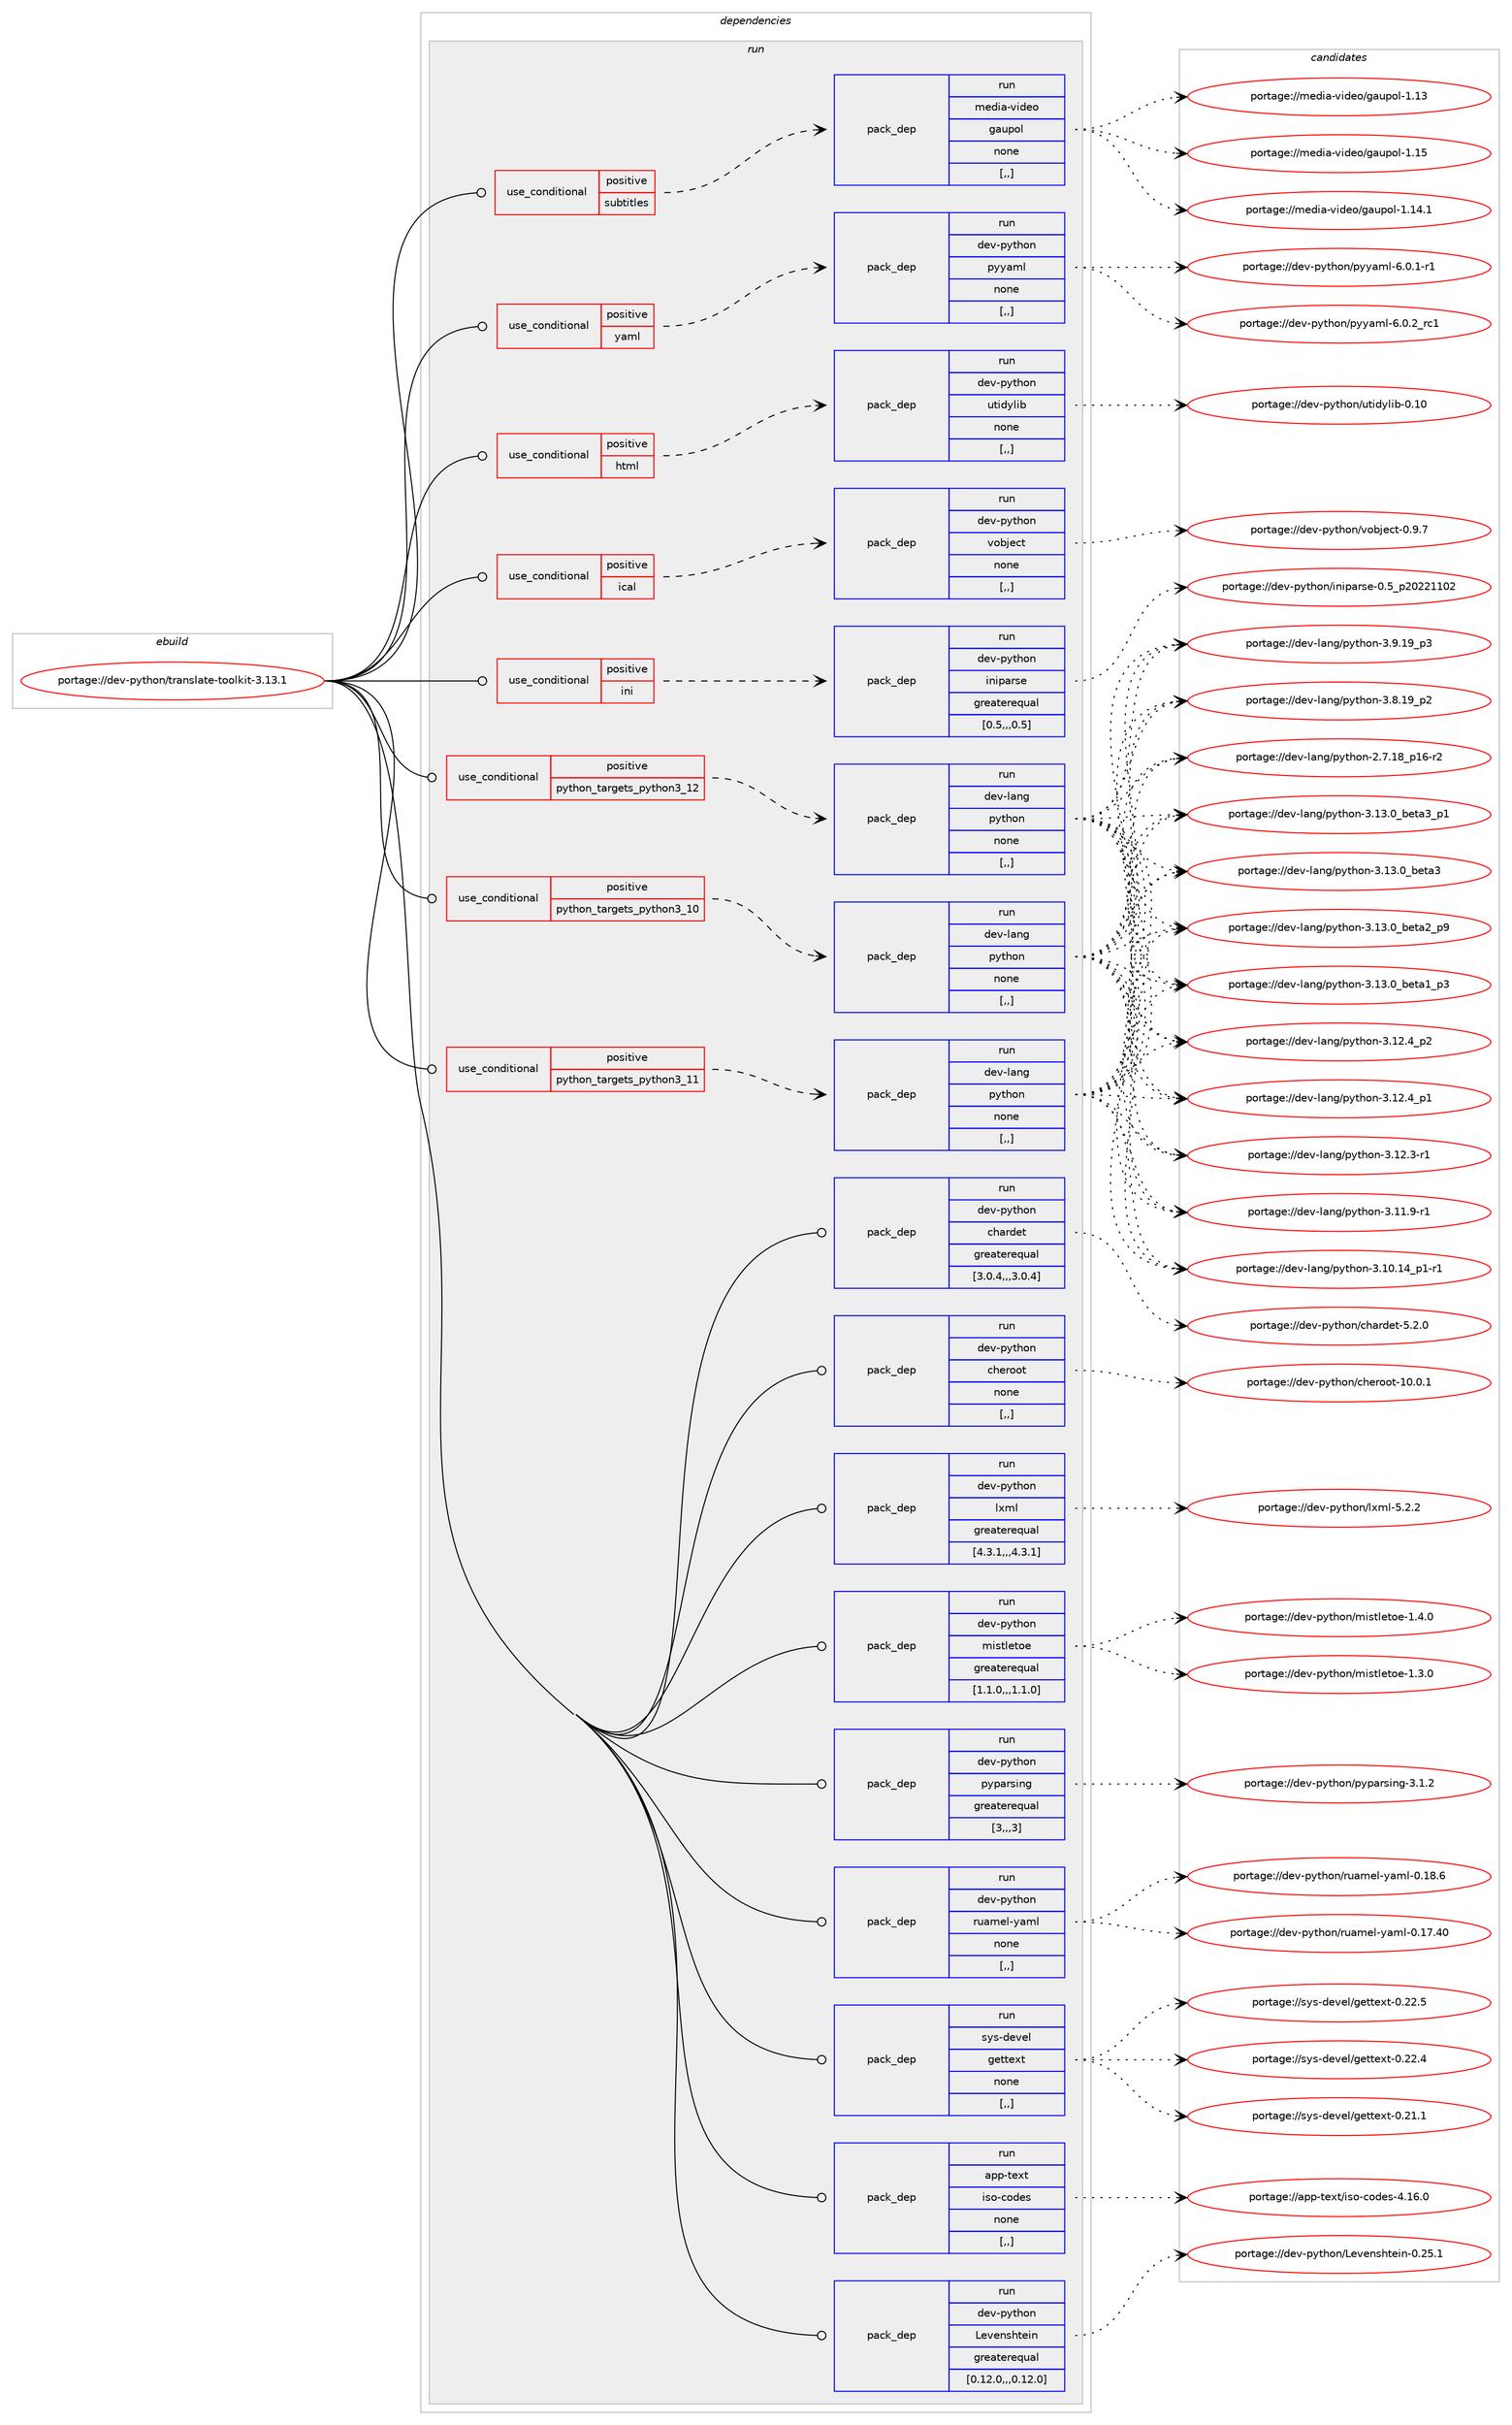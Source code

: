 digraph prolog {

# *************
# Graph options
# *************

newrank=true;
concentrate=true;
compound=true;
graph [rankdir=LR,fontname=Helvetica,fontsize=10,ranksep=1.5];#, ranksep=2.5, nodesep=0.2];
edge  [arrowhead=vee];
node  [fontname=Helvetica,fontsize=10];

# **********
# The ebuild
# **********

subgraph cluster_leftcol {
color=gray;
label=<<i>ebuild</i>>;
id [label="portage://dev-python/translate-toolkit-3.13.1", color=red, width=4, href="../dev-python/translate-toolkit-3.13.1.svg"];
}

# ****************
# The dependencies
# ****************

subgraph cluster_midcol {
color=gray;
label=<<i>dependencies</i>>;
subgraph cluster_compile {
fillcolor="#eeeeee";
style=filled;
label=<<i>compile</i>>;
}
subgraph cluster_compileandrun {
fillcolor="#eeeeee";
style=filled;
label=<<i>compile and run</i>>;
}
subgraph cluster_run {
fillcolor="#eeeeee";
style=filled;
label=<<i>run</i>>;
subgraph cond40394 {
dependency165413 [label=<<TABLE BORDER="0" CELLBORDER="1" CELLSPACING="0" CELLPADDING="4"><TR><TD ROWSPAN="3" CELLPADDING="10">use_conditional</TD></TR><TR><TD>positive</TD></TR><TR><TD>html</TD></TR></TABLE>>, shape=none, color=red];
subgraph pack123746 {
dependency165414 [label=<<TABLE BORDER="0" CELLBORDER="1" CELLSPACING="0" CELLPADDING="4" WIDTH="220"><TR><TD ROWSPAN="6" CELLPADDING="30">pack_dep</TD></TR><TR><TD WIDTH="110">run</TD></TR><TR><TD>dev-python</TD></TR><TR><TD>utidylib</TD></TR><TR><TD>none</TD></TR><TR><TD>[,,]</TD></TR></TABLE>>, shape=none, color=blue];
}
dependency165413:e -> dependency165414:w [weight=20,style="dashed",arrowhead="vee"];
}
id:e -> dependency165413:w [weight=20,style="solid",arrowhead="odot"];
subgraph cond40395 {
dependency165415 [label=<<TABLE BORDER="0" CELLBORDER="1" CELLSPACING="0" CELLPADDING="4"><TR><TD ROWSPAN="3" CELLPADDING="10">use_conditional</TD></TR><TR><TD>positive</TD></TR><TR><TD>ical</TD></TR></TABLE>>, shape=none, color=red];
subgraph pack123747 {
dependency165416 [label=<<TABLE BORDER="0" CELLBORDER="1" CELLSPACING="0" CELLPADDING="4" WIDTH="220"><TR><TD ROWSPAN="6" CELLPADDING="30">pack_dep</TD></TR><TR><TD WIDTH="110">run</TD></TR><TR><TD>dev-python</TD></TR><TR><TD>vobject</TD></TR><TR><TD>none</TD></TR><TR><TD>[,,]</TD></TR></TABLE>>, shape=none, color=blue];
}
dependency165415:e -> dependency165416:w [weight=20,style="dashed",arrowhead="vee"];
}
id:e -> dependency165415:w [weight=20,style="solid",arrowhead="odot"];
subgraph cond40396 {
dependency165417 [label=<<TABLE BORDER="0" CELLBORDER="1" CELLSPACING="0" CELLPADDING="4"><TR><TD ROWSPAN="3" CELLPADDING="10">use_conditional</TD></TR><TR><TD>positive</TD></TR><TR><TD>ini</TD></TR></TABLE>>, shape=none, color=red];
subgraph pack123748 {
dependency165418 [label=<<TABLE BORDER="0" CELLBORDER="1" CELLSPACING="0" CELLPADDING="4" WIDTH="220"><TR><TD ROWSPAN="6" CELLPADDING="30">pack_dep</TD></TR><TR><TD WIDTH="110">run</TD></TR><TR><TD>dev-python</TD></TR><TR><TD>iniparse</TD></TR><TR><TD>greaterequal</TD></TR><TR><TD>[0.5,,,0.5]</TD></TR></TABLE>>, shape=none, color=blue];
}
dependency165417:e -> dependency165418:w [weight=20,style="dashed",arrowhead="vee"];
}
id:e -> dependency165417:w [weight=20,style="solid",arrowhead="odot"];
subgraph cond40397 {
dependency165419 [label=<<TABLE BORDER="0" CELLBORDER="1" CELLSPACING="0" CELLPADDING="4"><TR><TD ROWSPAN="3" CELLPADDING="10">use_conditional</TD></TR><TR><TD>positive</TD></TR><TR><TD>python_targets_python3_10</TD></TR></TABLE>>, shape=none, color=red];
subgraph pack123749 {
dependency165420 [label=<<TABLE BORDER="0" CELLBORDER="1" CELLSPACING="0" CELLPADDING="4" WIDTH="220"><TR><TD ROWSPAN="6" CELLPADDING="30">pack_dep</TD></TR><TR><TD WIDTH="110">run</TD></TR><TR><TD>dev-lang</TD></TR><TR><TD>python</TD></TR><TR><TD>none</TD></TR><TR><TD>[,,]</TD></TR></TABLE>>, shape=none, color=blue];
}
dependency165419:e -> dependency165420:w [weight=20,style="dashed",arrowhead="vee"];
}
id:e -> dependency165419:w [weight=20,style="solid",arrowhead="odot"];
subgraph cond40398 {
dependency165421 [label=<<TABLE BORDER="0" CELLBORDER="1" CELLSPACING="0" CELLPADDING="4"><TR><TD ROWSPAN="3" CELLPADDING="10">use_conditional</TD></TR><TR><TD>positive</TD></TR><TR><TD>python_targets_python3_11</TD></TR></TABLE>>, shape=none, color=red];
subgraph pack123750 {
dependency165422 [label=<<TABLE BORDER="0" CELLBORDER="1" CELLSPACING="0" CELLPADDING="4" WIDTH="220"><TR><TD ROWSPAN="6" CELLPADDING="30">pack_dep</TD></TR><TR><TD WIDTH="110">run</TD></TR><TR><TD>dev-lang</TD></TR><TR><TD>python</TD></TR><TR><TD>none</TD></TR><TR><TD>[,,]</TD></TR></TABLE>>, shape=none, color=blue];
}
dependency165421:e -> dependency165422:w [weight=20,style="dashed",arrowhead="vee"];
}
id:e -> dependency165421:w [weight=20,style="solid",arrowhead="odot"];
subgraph cond40399 {
dependency165423 [label=<<TABLE BORDER="0" CELLBORDER="1" CELLSPACING="0" CELLPADDING="4"><TR><TD ROWSPAN="3" CELLPADDING="10">use_conditional</TD></TR><TR><TD>positive</TD></TR><TR><TD>python_targets_python3_12</TD></TR></TABLE>>, shape=none, color=red];
subgraph pack123751 {
dependency165424 [label=<<TABLE BORDER="0" CELLBORDER="1" CELLSPACING="0" CELLPADDING="4" WIDTH="220"><TR><TD ROWSPAN="6" CELLPADDING="30">pack_dep</TD></TR><TR><TD WIDTH="110">run</TD></TR><TR><TD>dev-lang</TD></TR><TR><TD>python</TD></TR><TR><TD>none</TD></TR><TR><TD>[,,]</TD></TR></TABLE>>, shape=none, color=blue];
}
dependency165423:e -> dependency165424:w [weight=20,style="dashed",arrowhead="vee"];
}
id:e -> dependency165423:w [weight=20,style="solid",arrowhead="odot"];
subgraph cond40400 {
dependency165425 [label=<<TABLE BORDER="0" CELLBORDER="1" CELLSPACING="0" CELLPADDING="4"><TR><TD ROWSPAN="3" CELLPADDING="10">use_conditional</TD></TR><TR><TD>positive</TD></TR><TR><TD>subtitles</TD></TR></TABLE>>, shape=none, color=red];
subgraph pack123752 {
dependency165426 [label=<<TABLE BORDER="0" CELLBORDER="1" CELLSPACING="0" CELLPADDING="4" WIDTH="220"><TR><TD ROWSPAN="6" CELLPADDING="30">pack_dep</TD></TR><TR><TD WIDTH="110">run</TD></TR><TR><TD>media-video</TD></TR><TR><TD>gaupol</TD></TR><TR><TD>none</TD></TR><TR><TD>[,,]</TD></TR></TABLE>>, shape=none, color=blue];
}
dependency165425:e -> dependency165426:w [weight=20,style="dashed",arrowhead="vee"];
}
id:e -> dependency165425:w [weight=20,style="solid",arrowhead="odot"];
subgraph cond40401 {
dependency165427 [label=<<TABLE BORDER="0" CELLBORDER="1" CELLSPACING="0" CELLPADDING="4"><TR><TD ROWSPAN="3" CELLPADDING="10">use_conditional</TD></TR><TR><TD>positive</TD></TR><TR><TD>yaml</TD></TR></TABLE>>, shape=none, color=red];
subgraph pack123753 {
dependency165428 [label=<<TABLE BORDER="0" CELLBORDER="1" CELLSPACING="0" CELLPADDING="4" WIDTH="220"><TR><TD ROWSPAN="6" CELLPADDING="30">pack_dep</TD></TR><TR><TD WIDTH="110">run</TD></TR><TR><TD>dev-python</TD></TR><TR><TD>pyyaml</TD></TR><TR><TD>none</TD></TR><TR><TD>[,,]</TD></TR></TABLE>>, shape=none, color=blue];
}
dependency165427:e -> dependency165428:w [weight=20,style="dashed",arrowhead="vee"];
}
id:e -> dependency165427:w [weight=20,style="solid",arrowhead="odot"];
subgraph pack123754 {
dependency165429 [label=<<TABLE BORDER="0" CELLBORDER="1" CELLSPACING="0" CELLPADDING="4" WIDTH="220"><TR><TD ROWSPAN="6" CELLPADDING="30">pack_dep</TD></TR><TR><TD WIDTH="110">run</TD></TR><TR><TD>app-text</TD></TR><TR><TD>iso-codes</TD></TR><TR><TD>none</TD></TR><TR><TD>[,,]</TD></TR></TABLE>>, shape=none, color=blue];
}
id:e -> dependency165429:w [weight=20,style="solid",arrowhead="odot"];
subgraph pack123755 {
dependency165430 [label=<<TABLE BORDER="0" CELLBORDER="1" CELLSPACING="0" CELLPADDING="4" WIDTH="220"><TR><TD ROWSPAN="6" CELLPADDING="30">pack_dep</TD></TR><TR><TD WIDTH="110">run</TD></TR><TR><TD>dev-python</TD></TR><TR><TD>Levenshtein</TD></TR><TR><TD>greaterequal</TD></TR><TR><TD>[0.12.0,,,0.12.0]</TD></TR></TABLE>>, shape=none, color=blue];
}
id:e -> dependency165430:w [weight=20,style="solid",arrowhead="odot"];
subgraph pack123756 {
dependency165431 [label=<<TABLE BORDER="0" CELLBORDER="1" CELLSPACING="0" CELLPADDING="4" WIDTH="220"><TR><TD ROWSPAN="6" CELLPADDING="30">pack_dep</TD></TR><TR><TD WIDTH="110">run</TD></TR><TR><TD>dev-python</TD></TR><TR><TD>chardet</TD></TR><TR><TD>greaterequal</TD></TR><TR><TD>[3.0.4,,,3.0.4]</TD></TR></TABLE>>, shape=none, color=blue];
}
id:e -> dependency165431:w [weight=20,style="solid",arrowhead="odot"];
subgraph pack123757 {
dependency165432 [label=<<TABLE BORDER="0" CELLBORDER="1" CELLSPACING="0" CELLPADDING="4" WIDTH="220"><TR><TD ROWSPAN="6" CELLPADDING="30">pack_dep</TD></TR><TR><TD WIDTH="110">run</TD></TR><TR><TD>dev-python</TD></TR><TR><TD>cheroot</TD></TR><TR><TD>none</TD></TR><TR><TD>[,,]</TD></TR></TABLE>>, shape=none, color=blue];
}
id:e -> dependency165432:w [weight=20,style="solid",arrowhead="odot"];
subgraph pack123758 {
dependency165433 [label=<<TABLE BORDER="0" CELLBORDER="1" CELLSPACING="0" CELLPADDING="4" WIDTH="220"><TR><TD ROWSPAN="6" CELLPADDING="30">pack_dep</TD></TR><TR><TD WIDTH="110">run</TD></TR><TR><TD>dev-python</TD></TR><TR><TD>lxml</TD></TR><TR><TD>greaterequal</TD></TR><TR><TD>[4.3.1,,,4.3.1]</TD></TR></TABLE>>, shape=none, color=blue];
}
id:e -> dependency165433:w [weight=20,style="solid",arrowhead="odot"];
subgraph pack123759 {
dependency165434 [label=<<TABLE BORDER="0" CELLBORDER="1" CELLSPACING="0" CELLPADDING="4" WIDTH="220"><TR><TD ROWSPAN="6" CELLPADDING="30">pack_dep</TD></TR><TR><TD WIDTH="110">run</TD></TR><TR><TD>dev-python</TD></TR><TR><TD>mistletoe</TD></TR><TR><TD>greaterequal</TD></TR><TR><TD>[1.1.0,,,1.1.0]</TD></TR></TABLE>>, shape=none, color=blue];
}
id:e -> dependency165434:w [weight=20,style="solid",arrowhead="odot"];
subgraph pack123760 {
dependency165435 [label=<<TABLE BORDER="0" CELLBORDER="1" CELLSPACING="0" CELLPADDING="4" WIDTH="220"><TR><TD ROWSPAN="6" CELLPADDING="30">pack_dep</TD></TR><TR><TD WIDTH="110">run</TD></TR><TR><TD>dev-python</TD></TR><TR><TD>pyparsing</TD></TR><TR><TD>greaterequal</TD></TR><TR><TD>[3,,,3]</TD></TR></TABLE>>, shape=none, color=blue];
}
id:e -> dependency165435:w [weight=20,style="solid",arrowhead="odot"];
subgraph pack123761 {
dependency165436 [label=<<TABLE BORDER="0" CELLBORDER="1" CELLSPACING="0" CELLPADDING="4" WIDTH="220"><TR><TD ROWSPAN="6" CELLPADDING="30">pack_dep</TD></TR><TR><TD WIDTH="110">run</TD></TR><TR><TD>dev-python</TD></TR><TR><TD>ruamel-yaml</TD></TR><TR><TD>none</TD></TR><TR><TD>[,,]</TD></TR></TABLE>>, shape=none, color=blue];
}
id:e -> dependency165436:w [weight=20,style="solid",arrowhead="odot"];
subgraph pack123762 {
dependency165437 [label=<<TABLE BORDER="0" CELLBORDER="1" CELLSPACING="0" CELLPADDING="4" WIDTH="220"><TR><TD ROWSPAN="6" CELLPADDING="30">pack_dep</TD></TR><TR><TD WIDTH="110">run</TD></TR><TR><TD>sys-devel</TD></TR><TR><TD>gettext</TD></TR><TR><TD>none</TD></TR><TR><TD>[,,]</TD></TR></TABLE>>, shape=none, color=blue];
}
id:e -> dependency165437:w [weight=20,style="solid",arrowhead="odot"];
}
}

# **************
# The candidates
# **************

subgraph cluster_choices {
rank=same;
color=gray;
label=<<i>candidates</i>>;

subgraph choice123746 {
color=black;
nodesep=1;
choice1001011184511212111610411111047117116105100121108105984548464948 [label="portage://dev-python/utidylib-0.10", color=red, width=4,href="../dev-python/utidylib-0.10.svg"];
dependency165414:e -> choice1001011184511212111610411111047117116105100121108105984548464948:w [style=dotted,weight="100"];
}
subgraph choice123747 {
color=black;
nodesep=1;
choice10010111845112121116104111110471181119810610199116454846574655 [label="portage://dev-python/vobject-0.9.7", color=red, width=4,href="../dev-python/vobject-0.9.7.svg"];
dependency165416:e -> choice10010111845112121116104111110471181119810610199116454846574655:w [style=dotted,weight="100"];
}
subgraph choice123748 {
color=black;
nodesep=1;
choice10010111845112121116104111110471051101051129711411510145484653951125048505049494850 [label="portage://dev-python/iniparse-0.5_p20221102", color=red, width=4,href="../dev-python/iniparse-0.5_p20221102.svg"];
dependency165418:e -> choice10010111845112121116104111110471051101051129711411510145484653951125048505049494850:w [style=dotted,weight="100"];
}
subgraph choice123749 {
color=black;
nodesep=1;
choice10010111845108971101034711212111610411111045514649514648959810111697519511249 [label="portage://dev-lang/python-3.13.0_beta3_p1", color=red, width=4,href="../dev-lang/python-3.13.0_beta3_p1.svg"];
choice1001011184510897110103471121211161041111104551464951464895981011169751 [label="portage://dev-lang/python-3.13.0_beta3", color=red, width=4,href="../dev-lang/python-3.13.0_beta3.svg"];
choice10010111845108971101034711212111610411111045514649514648959810111697509511257 [label="portage://dev-lang/python-3.13.0_beta2_p9", color=red, width=4,href="../dev-lang/python-3.13.0_beta2_p9.svg"];
choice10010111845108971101034711212111610411111045514649514648959810111697499511251 [label="portage://dev-lang/python-3.13.0_beta1_p3", color=red, width=4,href="../dev-lang/python-3.13.0_beta1_p3.svg"];
choice100101118451089711010347112121116104111110455146495046529511250 [label="portage://dev-lang/python-3.12.4_p2", color=red, width=4,href="../dev-lang/python-3.12.4_p2.svg"];
choice100101118451089711010347112121116104111110455146495046529511249 [label="portage://dev-lang/python-3.12.4_p1", color=red, width=4,href="../dev-lang/python-3.12.4_p1.svg"];
choice100101118451089711010347112121116104111110455146495046514511449 [label="portage://dev-lang/python-3.12.3-r1", color=red, width=4,href="../dev-lang/python-3.12.3-r1.svg"];
choice100101118451089711010347112121116104111110455146494946574511449 [label="portage://dev-lang/python-3.11.9-r1", color=red, width=4,href="../dev-lang/python-3.11.9-r1.svg"];
choice100101118451089711010347112121116104111110455146494846495295112494511449 [label="portage://dev-lang/python-3.10.14_p1-r1", color=red, width=4,href="../dev-lang/python-3.10.14_p1-r1.svg"];
choice100101118451089711010347112121116104111110455146574649579511251 [label="portage://dev-lang/python-3.9.19_p3", color=red, width=4,href="../dev-lang/python-3.9.19_p3.svg"];
choice100101118451089711010347112121116104111110455146564649579511250 [label="portage://dev-lang/python-3.8.19_p2", color=red, width=4,href="../dev-lang/python-3.8.19_p2.svg"];
choice100101118451089711010347112121116104111110455046554649569511249544511450 [label="portage://dev-lang/python-2.7.18_p16-r2", color=red, width=4,href="../dev-lang/python-2.7.18_p16-r2.svg"];
dependency165420:e -> choice10010111845108971101034711212111610411111045514649514648959810111697519511249:w [style=dotted,weight="100"];
dependency165420:e -> choice1001011184510897110103471121211161041111104551464951464895981011169751:w [style=dotted,weight="100"];
dependency165420:e -> choice10010111845108971101034711212111610411111045514649514648959810111697509511257:w [style=dotted,weight="100"];
dependency165420:e -> choice10010111845108971101034711212111610411111045514649514648959810111697499511251:w [style=dotted,weight="100"];
dependency165420:e -> choice100101118451089711010347112121116104111110455146495046529511250:w [style=dotted,weight="100"];
dependency165420:e -> choice100101118451089711010347112121116104111110455146495046529511249:w [style=dotted,weight="100"];
dependency165420:e -> choice100101118451089711010347112121116104111110455146495046514511449:w [style=dotted,weight="100"];
dependency165420:e -> choice100101118451089711010347112121116104111110455146494946574511449:w [style=dotted,weight="100"];
dependency165420:e -> choice100101118451089711010347112121116104111110455146494846495295112494511449:w [style=dotted,weight="100"];
dependency165420:e -> choice100101118451089711010347112121116104111110455146574649579511251:w [style=dotted,weight="100"];
dependency165420:e -> choice100101118451089711010347112121116104111110455146564649579511250:w [style=dotted,weight="100"];
dependency165420:e -> choice100101118451089711010347112121116104111110455046554649569511249544511450:w [style=dotted,weight="100"];
}
subgraph choice123750 {
color=black;
nodesep=1;
choice10010111845108971101034711212111610411111045514649514648959810111697519511249 [label="portage://dev-lang/python-3.13.0_beta3_p1", color=red, width=4,href="../dev-lang/python-3.13.0_beta3_p1.svg"];
choice1001011184510897110103471121211161041111104551464951464895981011169751 [label="portage://dev-lang/python-3.13.0_beta3", color=red, width=4,href="../dev-lang/python-3.13.0_beta3.svg"];
choice10010111845108971101034711212111610411111045514649514648959810111697509511257 [label="portage://dev-lang/python-3.13.0_beta2_p9", color=red, width=4,href="../dev-lang/python-3.13.0_beta2_p9.svg"];
choice10010111845108971101034711212111610411111045514649514648959810111697499511251 [label="portage://dev-lang/python-3.13.0_beta1_p3", color=red, width=4,href="../dev-lang/python-3.13.0_beta1_p3.svg"];
choice100101118451089711010347112121116104111110455146495046529511250 [label="portage://dev-lang/python-3.12.4_p2", color=red, width=4,href="../dev-lang/python-3.12.4_p2.svg"];
choice100101118451089711010347112121116104111110455146495046529511249 [label="portage://dev-lang/python-3.12.4_p1", color=red, width=4,href="../dev-lang/python-3.12.4_p1.svg"];
choice100101118451089711010347112121116104111110455146495046514511449 [label="portage://dev-lang/python-3.12.3-r1", color=red, width=4,href="../dev-lang/python-3.12.3-r1.svg"];
choice100101118451089711010347112121116104111110455146494946574511449 [label="portage://dev-lang/python-3.11.9-r1", color=red, width=4,href="../dev-lang/python-3.11.9-r1.svg"];
choice100101118451089711010347112121116104111110455146494846495295112494511449 [label="portage://dev-lang/python-3.10.14_p1-r1", color=red, width=4,href="../dev-lang/python-3.10.14_p1-r1.svg"];
choice100101118451089711010347112121116104111110455146574649579511251 [label="portage://dev-lang/python-3.9.19_p3", color=red, width=4,href="../dev-lang/python-3.9.19_p3.svg"];
choice100101118451089711010347112121116104111110455146564649579511250 [label="portage://dev-lang/python-3.8.19_p2", color=red, width=4,href="../dev-lang/python-3.8.19_p2.svg"];
choice100101118451089711010347112121116104111110455046554649569511249544511450 [label="portage://dev-lang/python-2.7.18_p16-r2", color=red, width=4,href="../dev-lang/python-2.7.18_p16-r2.svg"];
dependency165422:e -> choice10010111845108971101034711212111610411111045514649514648959810111697519511249:w [style=dotted,weight="100"];
dependency165422:e -> choice1001011184510897110103471121211161041111104551464951464895981011169751:w [style=dotted,weight="100"];
dependency165422:e -> choice10010111845108971101034711212111610411111045514649514648959810111697509511257:w [style=dotted,weight="100"];
dependency165422:e -> choice10010111845108971101034711212111610411111045514649514648959810111697499511251:w [style=dotted,weight="100"];
dependency165422:e -> choice100101118451089711010347112121116104111110455146495046529511250:w [style=dotted,weight="100"];
dependency165422:e -> choice100101118451089711010347112121116104111110455146495046529511249:w [style=dotted,weight="100"];
dependency165422:e -> choice100101118451089711010347112121116104111110455146495046514511449:w [style=dotted,weight="100"];
dependency165422:e -> choice100101118451089711010347112121116104111110455146494946574511449:w [style=dotted,weight="100"];
dependency165422:e -> choice100101118451089711010347112121116104111110455146494846495295112494511449:w [style=dotted,weight="100"];
dependency165422:e -> choice100101118451089711010347112121116104111110455146574649579511251:w [style=dotted,weight="100"];
dependency165422:e -> choice100101118451089711010347112121116104111110455146564649579511250:w [style=dotted,weight="100"];
dependency165422:e -> choice100101118451089711010347112121116104111110455046554649569511249544511450:w [style=dotted,weight="100"];
}
subgraph choice123751 {
color=black;
nodesep=1;
choice10010111845108971101034711212111610411111045514649514648959810111697519511249 [label="portage://dev-lang/python-3.13.0_beta3_p1", color=red, width=4,href="../dev-lang/python-3.13.0_beta3_p1.svg"];
choice1001011184510897110103471121211161041111104551464951464895981011169751 [label="portage://dev-lang/python-3.13.0_beta3", color=red, width=4,href="../dev-lang/python-3.13.0_beta3.svg"];
choice10010111845108971101034711212111610411111045514649514648959810111697509511257 [label="portage://dev-lang/python-3.13.0_beta2_p9", color=red, width=4,href="../dev-lang/python-3.13.0_beta2_p9.svg"];
choice10010111845108971101034711212111610411111045514649514648959810111697499511251 [label="portage://dev-lang/python-3.13.0_beta1_p3", color=red, width=4,href="../dev-lang/python-3.13.0_beta1_p3.svg"];
choice100101118451089711010347112121116104111110455146495046529511250 [label="portage://dev-lang/python-3.12.4_p2", color=red, width=4,href="../dev-lang/python-3.12.4_p2.svg"];
choice100101118451089711010347112121116104111110455146495046529511249 [label="portage://dev-lang/python-3.12.4_p1", color=red, width=4,href="../dev-lang/python-3.12.4_p1.svg"];
choice100101118451089711010347112121116104111110455146495046514511449 [label="portage://dev-lang/python-3.12.3-r1", color=red, width=4,href="../dev-lang/python-3.12.3-r1.svg"];
choice100101118451089711010347112121116104111110455146494946574511449 [label="portage://dev-lang/python-3.11.9-r1", color=red, width=4,href="../dev-lang/python-3.11.9-r1.svg"];
choice100101118451089711010347112121116104111110455146494846495295112494511449 [label="portage://dev-lang/python-3.10.14_p1-r1", color=red, width=4,href="../dev-lang/python-3.10.14_p1-r1.svg"];
choice100101118451089711010347112121116104111110455146574649579511251 [label="portage://dev-lang/python-3.9.19_p3", color=red, width=4,href="../dev-lang/python-3.9.19_p3.svg"];
choice100101118451089711010347112121116104111110455146564649579511250 [label="portage://dev-lang/python-3.8.19_p2", color=red, width=4,href="../dev-lang/python-3.8.19_p2.svg"];
choice100101118451089711010347112121116104111110455046554649569511249544511450 [label="portage://dev-lang/python-2.7.18_p16-r2", color=red, width=4,href="../dev-lang/python-2.7.18_p16-r2.svg"];
dependency165424:e -> choice10010111845108971101034711212111610411111045514649514648959810111697519511249:w [style=dotted,weight="100"];
dependency165424:e -> choice1001011184510897110103471121211161041111104551464951464895981011169751:w [style=dotted,weight="100"];
dependency165424:e -> choice10010111845108971101034711212111610411111045514649514648959810111697509511257:w [style=dotted,weight="100"];
dependency165424:e -> choice10010111845108971101034711212111610411111045514649514648959810111697499511251:w [style=dotted,weight="100"];
dependency165424:e -> choice100101118451089711010347112121116104111110455146495046529511250:w [style=dotted,weight="100"];
dependency165424:e -> choice100101118451089711010347112121116104111110455146495046529511249:w [style=dotted,weight="100"];
dependency165424:e -> choice100101118451089711010347112121116104111110455146495046514511449:w [style=dotted,weight="100"];
dependency165424:e -> choice100101118451089711010347112121116104111110455146494946574511449:w [style=dotted,weight="100"];
dependency165424:e -> choice100101118451089711010347112121116104111110455146494846495295112494511449:w [style=dotted,weight="100"];
dependency165424:e -> choice100101118451089711010347112121116104111110455146574649579511251:w [style=dotted,weight="100"];
dependency165424:e -> choice100101118451089711010347112121116104111110455146564649579511250:w [style=dotted,weight="100"];
dependency165424:e -> choice100101118451089711010347112121116104111110455046554649569511249544511450:w [style=dotted,weight="100"];
}
subgraph choice123752 {
color=black;
nodesep=1;
choice109101100105974511810510010111147103971171121111084549464953 [label="portage://media-video/gaupol-1.15", color=red, width=4,href="../media-video/gaupol-1.15.svg"];
choice1091011001059745118105100101111471039711711211110845494649524649 [label="portage://media-video/gaupol-1.14.1", color=red, width=4,href="../media-video/gaupol-1.14.1.svg"];
choice109101100105974511810510010111147103971171121111084549464951 [label="portage://media-video/gaupol-1.13", color=red, width=4,href="../media-video/gaupol-1.13.svg"];
dependency165426:e -> choice109101100105974511810510010111147103971171121111084549464953:w [style=dotted,weight="100"];
dependency165426:e -> choice1091011001059745118105100101111471039711711211110845494649524649:w [style=dotted,weight="100"];
dependency165426:e -> choice109101100105974511810510010111147103971171121111084549464951:w [style=dotted,weight="100"];
}
subgraph choice123753 {
color=black;
nodesep=1;
choice100101118451121211161041111104711212112197109108455446484650951149949 [label="portage://dev-python/pyyaml-6.0.2_rc1", color=red, width=4,href="../dev-python/pyyaml-6.0.2_rc1.svg"];
choice1001011184511212111610411111047112121121971091084554464846494511449 [label="portage://dev-python/pyyaml-6.0.1-r1", color=red, width=4,href="../dev-python/pyyaml-6.0.1-r1.svg"];
dependency165428:e -> choice100101118451121211161041111104711212112197109108455446484650951149949:w [style=dotted,weight="100"];
dependency165428:e -> choice1001011184511212111610411111047112121121971091084554464846494511449:w [style=dotted,weight="100"];
}
subgraph choice123754 {
color=black;
nodesep=1;
choice971121124511610112011647105115111459911110010111545524649544648 [label="portage://app-text/iso-codes-4.16.0", color=red, width=4,href="../app-text/iso-codes-4.16.0.svg"];
dependency165429:e -> choice971121124511610112011647105115111459911110010111545524649544648:w [style=dotted,weight="100"];
}
subgraph choice123755 {
color=black;
nodesep=1;
choice10010111845112121116104111110477610111810111011510411610110511045484650534649 [label="portage://dev-python/Levenshtein-0.25.1", color=red, width=4,href="../dev-python/Levenshtein-0.25.1.svg"];
dependency165430:e -> choice10010111845112121116104111110477610111810111011510411610110511045484650534649:w [style=dotted,weight="100"];
}
subgraph choice123756 {
color=black;
nodesep=1;
choice10010111845112121116104111110479910497114100101116455346504648 [label="portage://dev-python/chardet-5.2.0", color=red, width=4,href="../dev-python/chardet-5.2.0.svg"];
dependency165431:e -> choice10010111845112121116104111110479910497114100101116455346504648:w [style=dotted,weight="100"];
}
subgraph choice123757 {
color=black;
nodesep=1;
choice10010111845112121116104111110479910410111411111111645494846484649 [label="portage://dev-python/cheroot-10.0.1", color=red, width=4,href="../dev-python/cheroot-10.0.1.svg"];
dependency165432:e -> choice10010111845112121116104111110479910410111411111111645494846484649:w [style=dotted,weight="100"];
}
subgraph choice123758 {
color=black;
nodesep=1;
choice1001011184511212111610411111047108120109108455346504650 [label="portage://dev-python/lxml-5.2.2", color=red, width=4,href="../dev-python/lxml-5.2.2.svg"];
dependency165433:e -> choice1001011184511212111610411111047108120109108455346504650:w [style=dotted,weight="100"];
}
subgraph choice123759 {
color=black;
nodesep=1;
choice1001011184511212111610411111047109105115116108101116111101454946524648 [label="portage://dev-python/mistletoe-1.4.0", color=red, width=4,href="../dev-python/mistletoe-1.4.0.svg"];
choice1001011184511212111610411111047109105115116108101116111101454946514648 [label="portage://dev-python/mistletoe-1.3.0", color=red, width=4,href="../dev-python/mistletoe-1.3.0.svg"];
dependency165434:e -> choice1001011184511212111610411111047109105115116108101116111101454946524648:w [style=dotted,weight="100"];
dependency165434:e -> choice1001011184511212111610411111047109105115116108101116111101454946514648:w [style=dotted,weight="100"];
}
subgraph choice123760 {
color=black;
nodesep=1;
choice100101118451121211161041111104711212111297114115105110103455146494650 [label="portage://dev-python/pyparsing-3.1.2", color=red, width=4,href="../dev-python/pyparsing-3.1.2.svg"];
dependency165435:e -> choice100101118451121211161041111104711212111297114115105110103455146494650:w [style=dotted,weight="100"];
}
subgraph choice123761 {
color=black;
nodesep=1;
choice100101118451121211161041111104711411797109101108451219710910845484649564654 [label="portage://dev-python/ruamel-yaml-0.18.6", color=red, width=4,href="../dev-python/ruamel-yaml-0.18.6.svg"];
choice10010111845112121116104111110471141179710910110845121971091084548464955465248 [label="portage://dev-python/ruamel-yaml-0.17.40", color=red, width=4,href="../dev-python/ruamel-yaml-0.17.40.svg"];
dependency165436:e -> choice100101118451121211161041111104711411797109101108451219710910845484649564654:w [style=dotted,weight="100"];
dependency165436:e -> choice10010111845112121116104111110471141179710910110845121971091084548464955465248:w [style=dotted,weight="100"];
}
subgraph choice123762 {
color=black;
nodesep=1;
choice115121115451001011181011084710310111611610112011645484650504653 [label="portage://sys-devel/gettext-0.22.5", color=red, width=4,href="../sys-devel/gettext-0.22.5.svg"];
choice115121115451001011181011084710310111611610112011645484650504652 [label="portage://sys-devel/gettext-0.22.4", color=red, width=4,href="../sys-devel/gettext-0.22.4.svg"];
choice115121115451001011181011084710310111611610112011645484650494649 [label="portage://sys-devel/gettext-0.21.1", color=red, width=4,href="../sys-devel/gettext-0.21.1.svg"];
dependency165437:e -> choice115121115451001011181011084710310111611610112011645484650504653:w [style=dotted,weight="100"];
dependency165437:e -> choice115121115451001011181011084710310111611610112011645484650504652:w [style=dotted,weight="100"];
dependency165437:e -> choice115121115451001011181011084710310111611610112011645484650494649:w [style=dotted,weight="100"];
}
}

}
